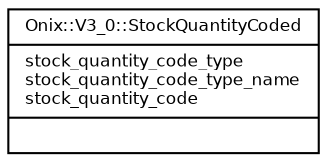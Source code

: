 digraph G {
  fontname = "Bitstream Vera Sans"
  fontsize = 8

  node [
    fontname = "Bitstream Vera Sans"
    fontsize = 8
    shape = "record"
  ]

  edge [
    fontname = "Bitstream Vera Sans"
    fontsize = 8
  ]

  StockQuantityCoded [
    label = "{Onix::V3_0::StockQuantityCoded\l|stock_quantity_code_type\lstock_quantity_code_type_name\lstock_quantity_code\l|\l}"
  ]




}
